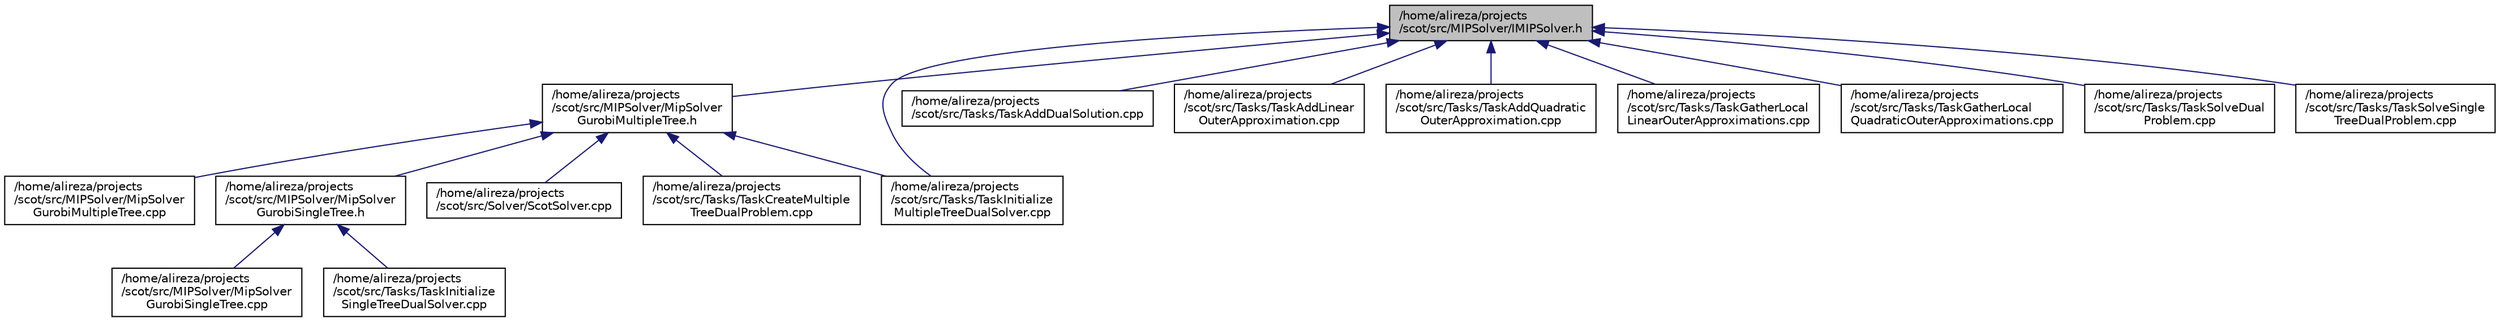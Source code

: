digraph "/home/alireza/projects/scot/src/MIPSolver/IMIPSolver.h"
{
 // LATEX_PDF_SIZE
  edge [fontname="Helvetica",fontsize="10",labelfontname="Helvetica",labelfontsize="10"];
  node [fontname="Helvetica",fontsize="10",shape=record];
  Node1 [label="/home/alireza/projects\l/scot/src/MIPSolver/IMIPSolver.h",height=0.2,width=0.4,color="black", fillcolor="grey75", style="filled", fontcolor="black",tooltip=" "];
  Node1 -> Node2 [dir="back",color="midnightblue",fontsize="10",style="solid",fontname="Helvetica"];
  Node2 [label="/home/alireza/projects\l/scot/src/MIPSolver/MipSolver\lGurobiMultipleTree.h",height=0.2,width=0.4,color="black", fillcolor="white", style="filled",URL="$MipSolverGurobiMultipleTree_8h.html",tooltip=" "];
  Node2 -> Node3 [dir="back",color="midnightblue",fontsize="10",style="solid",fontname="Helvetica"];
  Node3 [label="/home/alireza/projects\l/scot/src/MIPSolver/MipSolver\lGurobiMultipleTree.cpp",height=0.2,width=0.4,color="black", fillcolor="white", style="filled",URL="$MipSolverGurobiMultipleTree_8cpp.html",tooltip=" "];
  Node2 -> Node4 [dir="back",color="midnightblue",fontsize="10",style="solid",fontname="Helvetica"];
  Node4 [label="/home/alireza/projects\l/scot/src/MIPSolver/MipSolver\lGurobiSingleTree.h",height=0.2,width=0.4,color="black", fillcolor="white", style="filled",URL="$MipSolverGurobiSingleTree_8h.html",tooltip=" "];
  Node4 -> Node5 [dir="back",color="midnightblue",fontsize="10",style="solid",fontname="Helvetica"];
  Node5 [label="/home/alireza/projects\l/scot/src/MIPSolver/MipSolver\lGurobiSingleTree.cpp",height=0.2,width=0.4,color="black", fillcolor="white", style="filled",URL="$MipSolverGurobiSingleTree_8cpp.html",tooltip=" "];
  Node4 -> Node6 [dir="back",color="midnightblue",fontsize="10",style="solid",fontname="Helvetica"];
  Node6 [label="/home/alireza/projects\l/scot/src/Tasks/TaskInitialize\lSingleTreeDualSolver.cpp",height=0.2,width=0.4,color="black", fillcolor="white", style="filled",URL="$TaskInitializeSingleTreeDualSolver_8cpp.html",tooltip=" "];
  Node2 -> Node7 [dir="back",color="midnightblue",fontsize="10",style="solid",fontname="Helvetica"];
  Node7 [label="/home/alireza/projects\l/scot/src/Solver/ScotSolver.cpp",height=0.2,width=0.4,color="black", fillcolor="white", style="filled",URL="$ScotSolver_8cpp.html",tooltip=" "];
  Node2 -> Node8 [dir="back",color="midnightblue",fontsize="10",style="solid",fontname="Helvetica"];
  Node8 [label="/home/alireza/projects\l/scot/src/Tasks/TaskCreateMultiple\lTreeDualProblem.cpp",height=0.2,width=0.4,color="black", fillcolor="white", style="filled",URL="$TaskCreateMultipleTreeDualProblem_8cpp.html",tooltip=" "];
  Node2 -> Node9 [dir="back",color="midnightblue",fontsize="10",style="solid",fontname="Helvetica"];
  Node9 [label="/home/alireza/projects\l/scot/src/Tasks/TaskInitialize\lMultipleTreeDualSolver.cpp",height=0.2,width=0.4,color="black", fillcolor="white", style="filled",URL="$TaskInitializeMultipleTreeDualSolver_8cpp.html",tooltip=" "];
  Node1 -> Node10 [dir="back",color="midnightblue",fontsize="10",style="solid",fontname="Helvetica"];
  Node10 [label="/home/alireza/projects\l/scot/src/Tasks/TaskAddDualSolution.cpp",height=0.2,width=0.4,color="black", fillcolor="white", style="filled",URL="$TaskAddDualSolution_8cpp.html",tooltip=" "];
  Node1 -> Node11 [dir="back",color="midnightblue",fontsize="10",style="solid",fontname="Helvetica"];
  Node11 [label="/home/alireza/projects\l/scot/src/Tasks/TaskAddLinear\lOuterApproximation.cpp",height=0.2,width=0.4,color="black", fillcolor="white", style="filled",URL="$TaskAddLinearOuterApproximation_8cpp.html",tooltip=" "];
  Node1 -> Node12 [dir="back",color="midnightblue",fontsize="10",style="solid",fontname="Helvetica"];
  Node12 [label="/home/alireza/projects\l/scot/src/Tasks/TaskAddQuadratic\lOuterApproximation.cpp",height=0.2,width=0.4,color="black", fillcolor="white", style="filled",URL="$TaskAddQuadraticOuterApproximation_8cpp.html",tooltip=" "];
  Node1 -> Node13 [dir="back",color="midnightblue",fontsize="10",style="solid",fontname="Helvetica"];
  Node13 [label="/home/alireza/projects\l/scot/src/Tasks/TaskGatherLocal\lLinearOuterApproximations.cpp",height=0.2,width=0.4,color="black", fillcolor="white", style="filled",URL="$TaskGatherLocalLinearOuterApproximations_8cpp.html",tooltip=" "];
  Node1 -> Node14 [dir="back",color="midnightblue",fontsize="10",style="solid",fontname="Helvetica"];
  Node14 [label="/home/alireza/projects\l/scot/src/Tasks/TaskGatherLocal\lQuadraticOuterApproximations.cpp",height=0.2,width=0.4,color="black", fillcolor="white", style="filled",URL="$TaskGatherLocalQuadraticOuterApproximations_8cpp.html",tooltip=" "];
  Node1 -> Node9 [dir="back",color="midnightblue",fontsize="10",style="solid",fontname="Helvetica"];
  Node1 -> Node15 [dir="back",color="midnightblue",fontsize="10",style="solid",fontname="Helvetica"];
  Node15 [label="/home/alireza/projects\l/scot/src/Tasks/TaskSolveDual\lProblem.cpp",height=0.2,width=0.4,color="black", fillcolor="white", style="filled",URL="$TaskSolveDualProblem_8cpp.html",tooltip=" "];
  Node1 -> Node16 [dir="back",color="midnightblue",fontsize="10",style="solid",fontname="Helvetica"];
  Node16 [label="/home/alireza/projects\l/scot/src/Tasks/TaskSolveSingle\lTreeDualProblem.cpp",height=0.2,width=0.4,color="black", fillcolor="white", style="filled",URL="$TaskSolveSingleTreeDualProblem_8cpp.html",tooltip=" "];
}
